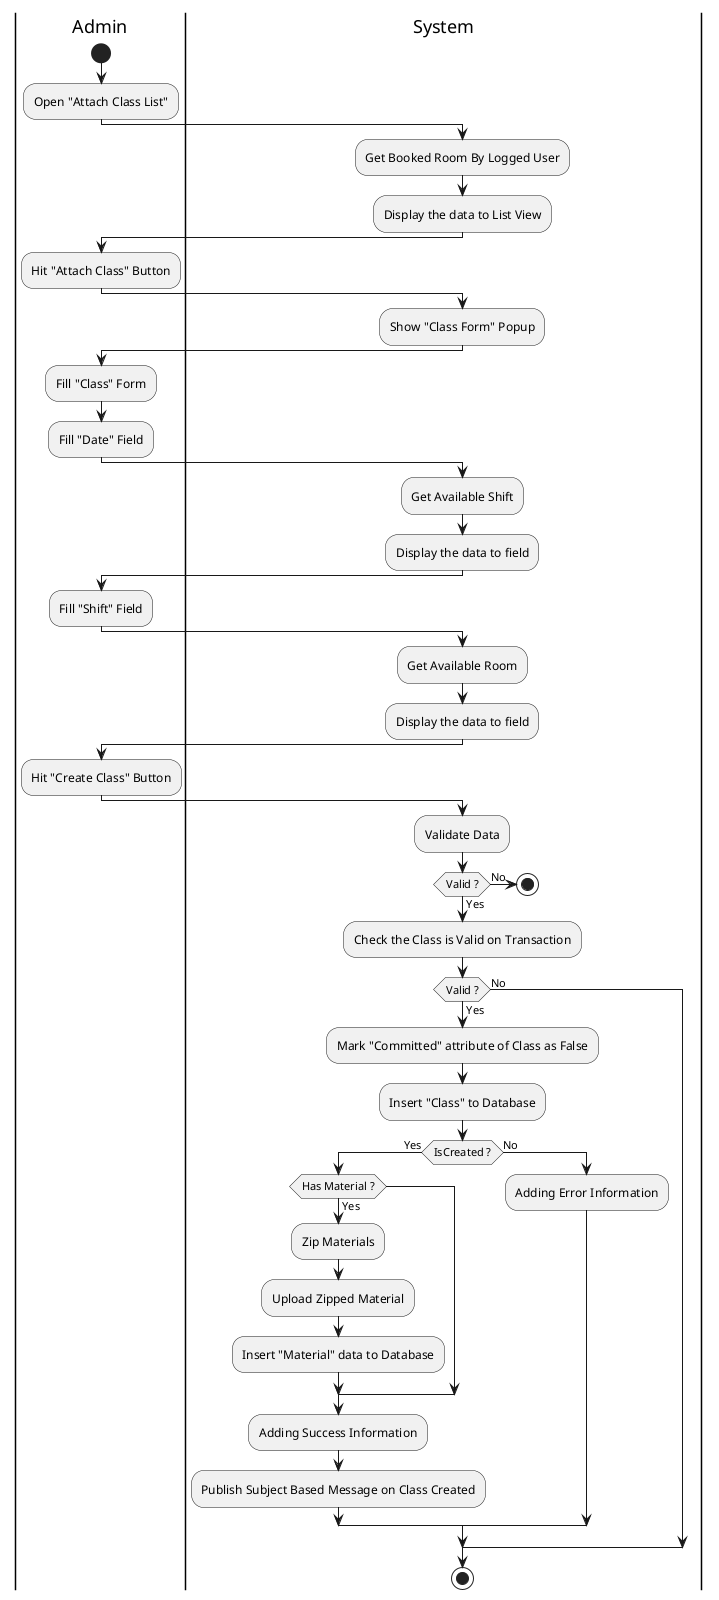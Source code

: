 @startuml BookingClass

skinparam ConditionEndStyle hline
skinparam Monochrome true
skinparam Shadowing false

|Admin|
start
:Open "Attach Class List";

|System|
:Get Booked Room By Logged User;
:Display the data to List View;

|Admin|
:Hit "Attach Class" Button;

|System|
:Show "Class Form" Popup;

|Admin|
:Fill "Class" Form;
:Fill "Date" Field;

|System|
:Get Available Shift;
:Display the data to field;

|Admin|
:Fill "Shift" Field;

|System|
:Get Available Room;
:Display the data to field;

|Admin|
:Hit "Create Class" Button;

|System|
:Validate Data;

if (Valid ?) then (Yes)
    :Check the Class is Valid on Transaction;

    if (Valid ?) then (Yes)
        :Mark "Committed" attribute of Class as False;
        :Insert "Class" to Database;
        if (IsCreated ?) then (Yes)
            if (Has Material ?) then (Yes)
                :Zip Materials;
                :Upload Zipped Material;
                :Insert "Material" data to Database;
            endif
            :Adding Success Information;
            :Publish Subject Based Message on Class Created;
        else (No)
            :Adding Error Information;
        endif
    else (No)
    endif
else (No)
    stop
endif

stop

@enduml